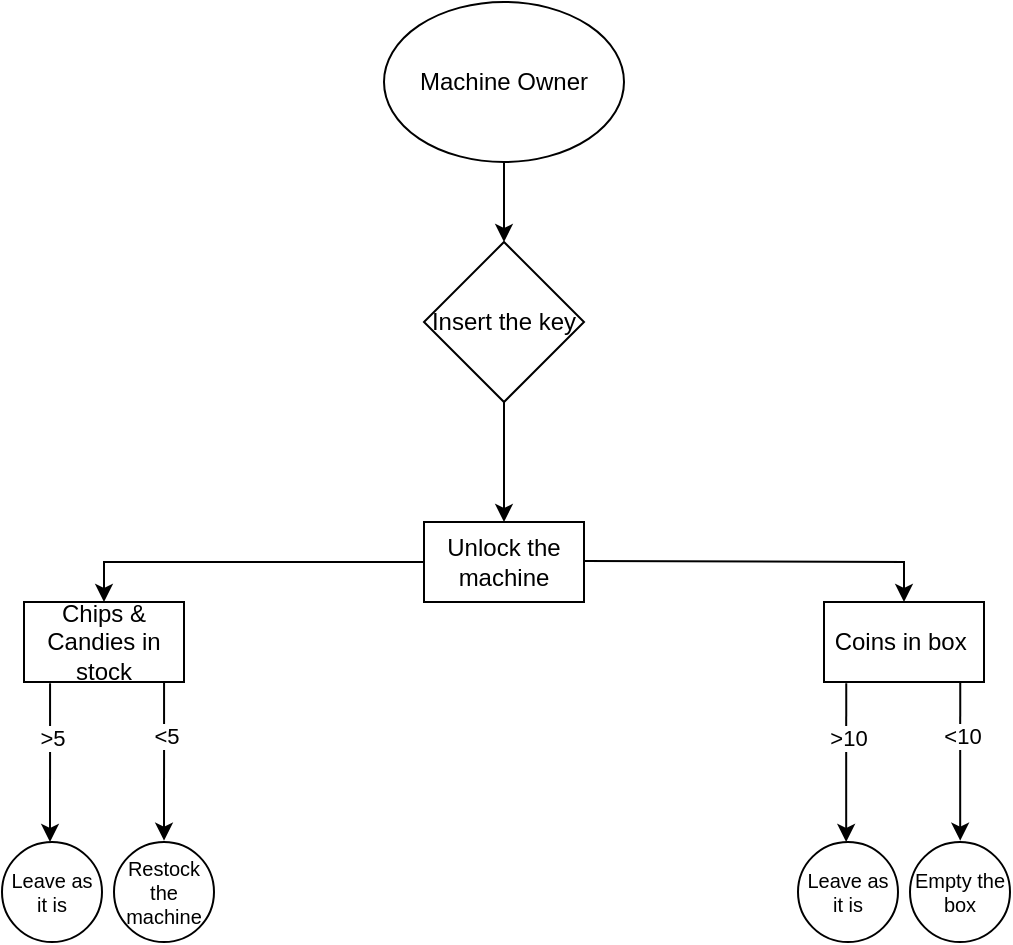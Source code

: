 <mxfile version="20.4.0" type="device"><diagram id="JIxqOd25J1i0ZMMrsOQ2" name="Page-1"><mxGraphModel dx="865" dy="449" grid="1" gridSize="10" guides="1" tooltips="1" connect="1" arrows="1" fold="1" page="1" pageScale="1" pageWidth="850" pageHeight="1100" math="0" shadow="0"><root><mxCell id="0"/><mxCell id="1" parent="0"/><mxCell id="6p8uj4siGkAtPDUgZtPK-1" value="Machine Owner" style="ellipse;whiteSpace=wrap;html=1;" vertex="1" parent="1"><mxGeometry x="340" y="60" width="120" height="80" as="geometry"/></mxCell><mxCell id="6p8uj4siGkAtPDUgZtPK-2" value="" style="endArrow=classic;html=1;rounded=0;exitX=0.5;exitY=1;exitDx=0;exitDy=0;" edge="1" parent="1" source="6p8uj4siGkAtPDUgZtPK-1"><mxGeometry width="50" height="50" relative="1" as="geometry"><mxPoint x="400" y="310" as="sourcePoint"/><mxPoint x="400" y="180" as="targetPoint"/></mxGeometry></mxCell><mxCell id="6p8uj4siGkAtPDUgZtPK-3" value="Insert the key" style="rhombus;whiteSpace=wrap;html=1;" vertex="1" parent="1"><mxGeometry x="360" y="180" width="80" height="80" as="geometry"/></mxCell><mxCell id="6p8uj4siGkAtPDUgZtPK-4" value="" style="endArrow=classic;html=1;rounded=0;exitX=0.5;exitY=1;exitDx=0;exitDy=0;entryX=0.5;entryY=0;entryDx=0;entryDy=0;" edge="1" parent="1" source="6p8uj4siGkAtPDUgZtPK-3" target="6p8uj4siGkAtPDUgZtPK-5"><mxGeometry width="50" height="50" relative="1" as="geometry"><mxPoint x="400" y="310" as="sourcePoint"/><mxPoint x="400" y="290" as="targetPoint"/></mxGeometry></mxCell><mxCell id="6p8uj4siGkAtPDUgZtPK-5" value="Unlock the machine" style="rounded=0;whiteSpace=wrap;html=1;" vertex="1" parent="1"><mxGeometry x="360" y="320" width="80" height="40" as="geometry"/></mxCell><mxCell id="6p8uj4siGkAtPDUgZtPK-6" value="" style="endArrow=classic;html=1;rounded=0;exitX=0;exitY=0.5;exitDx=0;exitDy=0;entryX=0.5;entryY=0;entryDx=0;entryDy=0;" edge="1" parent="1" source="6p8uj4siGkAtPDUgZtPK-5" target="6p8uj4siGkAtPDUgZtPK-9"><mxGeometry width="50" height="50" relative="1" as="geometry"><mxPoint x="400" y="300" as="sourcePoint"/><mxPoint x="300" y="370" as="targetPoint"/><Array as="points"><mxPoint x="200" y="340"/><mxPoint x="200" y="350"/></Array></mxGeometry></mxCell><mxCell id="6p8uj4siGkAtPDUgZtPK-7" value="" style="endArrow=classic;html=1;rounded=0;" edge="1" parent="1"><mxGeometry width="50" height="50" relative="1" as="geometry"><mxPoint x="440" y="339.5" as="sourcePoint"/><mxPoint x="600" y="360" as="targetPoint"/><Array as="points"><mxPoint x="600" y="340"/></Array></mxGeometry></mxCell><mxCell id="6p8uj4siGkAtPDUgZtPK-9" value="Chips &amp;amp; Candies in stock" style="rounded=0;whiteSpace=wrap;html=1;" vertex="1" parent="1"><mxGeometry x="160" y="360" width="80" height="40" as="geometry"/></mxCell><mxCell id="6p8uj4siGkAtPDUgZtPK-10" value="Coins in box&amp;nbsp;" style="rounded=0;whiteSpace=wrap;html=1;" vertex="1" parent="1"><mxGeometry x="560" y="360" width="80" height="40" as="geometry"/></mxCell><mxCell id="6p8uj4siGkAtPDUgZtPK-11" value="" style="endArrow=classic;html=1;rounded=0;exitX=0.163;exitY=1.017;exitDx=0;exitDy=0;exitPerimeter=0;" edge="1" parent="1" source="6p8uj4siGkAtPDUgZtPK-9"><mxGeometry width="50" height="50" relative="1" as="geometry"><mxPoint x="450" y="370" as="sourcePoint"/><mxPoint x="173" y="480" as="targetPoint"/></mxGeometry></mxCell><mxCell id="6p8uj4siGkAtPDUgZtPK-12" value="&amp;gt;5" style="edgeLabel;html=1;align=center;verticalAlign=middle;resizable=0;points=[];" vertex="1" connectable="0" parent="6p8uj4siGkAtPDUgZtPK-11"><mxGeometry x="-0.324" y="1" relative="1" as="geometry"><mxPoint as="offset"/></mxGeometry></mxCell><mxCell id="6p8uj4siGkAtPDUgZtPK-13" value="" style="endArrow=classic;html=1;rounded=0;exitX=0.163;exitY=1.017;exitDx=0;exitDy=0;exitPerimeter=0;" edge="1" parent="1"><mxGeometry width="50" height="50" relative="1" as="geometry"><mxPoint x="230.04" y="400.0" as="sourcePoint"/><mxPoint x="230" y="479.32" as="targetPoint"/></mxGeometry></mxCell><mxCell id="6p8uj4siGkAtPDUgZtPK-14" value="&amp;lt;5" style="edgeLabel;html=1;align=center;verticalAlign=middle;resizable=0;points=[];" vertex="1" connectable="0" parent="6p8uj4siGkAtPDUgZtPK-13"><mxGeometry x="-0.324" y="1" relative="1" as="geometry"><mxPoint as="offset"/></mxGeometry></mxCell><mxCell id="6p8uj4siGkAtPDUgZtPK-15" value="" style="endArrow=classic;html=1;rounded=0;exitX=0.163;exitY=1.017;exitDx=0;exitDy=0;exitPerimeter=0;" edge="1" parent="1"><mxGeometry width="50" height="50" relative="1" as="geometry"><mxPoint x="571.12" y="400.68" as="sourcePoint"/><mxPoint x="571.08" y="480" as="targetPoint"/></mxGeometry></mxCell><mxCell id="6p8uj4siGkAtPDUgZtPK-16" value="&amp;gt;10" style="edgeLabel;html=1;align=center;verticalAlign=middle;resizable=0;points=[];" vertex="1" connectable="0" parent="6p8uj4siGkAtPDUgZtPK-15"><mxGeometry x="-0.324" y="1" relative="1" as="geometry"><mxPoint as="offset"/></mxGeometry></mxCell><mxCell id="6p8uj4siGkAtPDUgZtPK-17" value="" style="endArrow=classic;html=1;rounded=0;exitX=0.163;exitY=1.017;exitDx=0;exitDy=0;exitPerimeter=0;" edge="1" parent="1"><mxGeometry width="50" height="50" relative="1" as="geometry"><mxPoint x="628.12" y="400" as="sourcePoint"/><mxPoint x="628.08" y="479.32" as="targetPoint"/></mxGeometry></mxCell><mxCell id="6p8uj4siGkAtPDUgZtPK-18" value="&amp;lt;10" style="edgeLabel;html=1;align=center;verticalAlign=middle;resizable=0;points=[];" vertex="1" connectable="0" parent="6p8uj4siGkAtPDUgZtPK-17"><mxGeometry x="-0.324" y="1" relative="1" as="geometry"><mxPoint as="offset"/></mxGeometry></mxCell><mxCell id="6p8uj4siGkAtPDUgZtPK-25" value="Restock the machine" style="ellipse;whiteSpace=wrap;html=1;fontSize=10;" vertex="1" parent="1"><mxGeometry x="205" y="480" width="50" height="50" as="geometry"/></mxCell><mxCell id="6p8uj4siGkAtPDUgZtPK-26" value="Leave as it is" style="ellipse;whiteSpace=wrap;html=1;fontSize=10;" vertex="1" parent="1"><mxGeometry x="149" y="480" width="50" height="50" as="geometry"/></mxCell><mxCell id="6p8uj4siGkAtPDUgZtPK-27" value="Empty the box" style="ellipse;whiteSpace=wrap;html=1;fontSize=10;" vertex="1" parent="1"><mxGeometry x="603" y="480" width="50" height="50" as="geometry"/></mxCell><mxCell id="6p8uj4siGkAtPDUgZtPK-28" value="Leave as it is" style="ellipse;whiteSpace=wrap;html=1;fontSize=10;" vertex="1" parent="1"><mxGeometry x="547" y="480" width="50" height="50" as="geometry"/></mxCell></root></mxGraphModel></diagram></mxfile>
